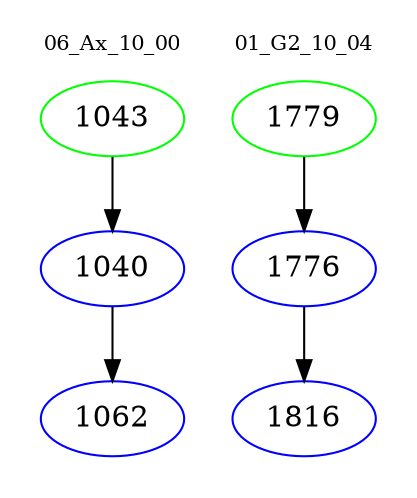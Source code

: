 digraph{
subgraph cluster_0 {
color = white
label = "06_Ax_10_00";
fontsize=10;
T0_1043 [label="1043", color="green"]
T0_1043 -> T0_1040 [color="black"]
T0_1040 [label="1040", color="blue"]
T0_1040 -> T0_1062 [color="black"]
T0_1062 [label="1062", color="blue"]
}
subgraph cluster_1 {
color = white
label = "01_G2_10_04";
fontsize=10;
T1_1779 [label="1779", color="green"]
T1_1779 -> T1_1776 [color="black"]
T1_1776 [label="1776", color="blue"]
T1_1776 -> T1_1816 [color="black"]
T1_1816 [label="1816", color="blue"]
}
}
